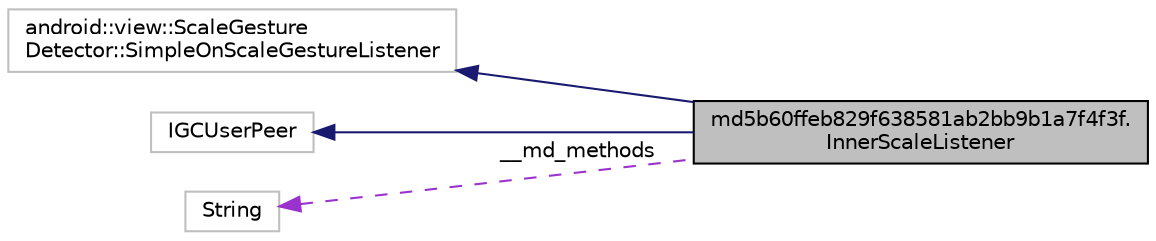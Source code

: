 digraph "md5b60ffeb829f638581ab2bb9b1a7f4f3f.InnerScaleListener"
{
  edge [fontname="Helvetica",fontsize="10",labelfontname="Helvetica",labelfontsize="10"];
  node [fontname="Helvetica",fontsize="10",shape=record];
  rankdir="LR";
  Node3 [label="md5b60ffeb829f638581ab2bb9b1a7f4f3f.\lInnerScaleListener",height=0.2,width=0.4,color="black", fillcolor="grey75", style="filled", fontcolor="black"];
  Node4 -> Node3 [dir="back",color="midnightblue",fontsize="10",style="solid",fontname="Helvetica"];
  Node4 [label="android::view::ScaleGesture\lDetector::SimpleOnScaleGestureListener",height=0.2,width=0.4,color="grey75", fillcolor="white", style="filled"];
  Node5 -> Node3 [dir="back",color="midnightblue",fontsize="10",style="solid",fontname="Helvetica"];
  Node5 [label="IGCUserPeer",height=0.2,width=0.4,color="grey75", fillcolor="white", style="filled"];
  Node6 -> Node3 [dir="back",color="darkorchid3",fontsize="10",style="dashed",label=" __md_methods" ,fontname="Helvetica"];
  Node6 [label="String",height=0.2,width=0.4,color="grey75", fillcolor="white", style="filled"];
}
